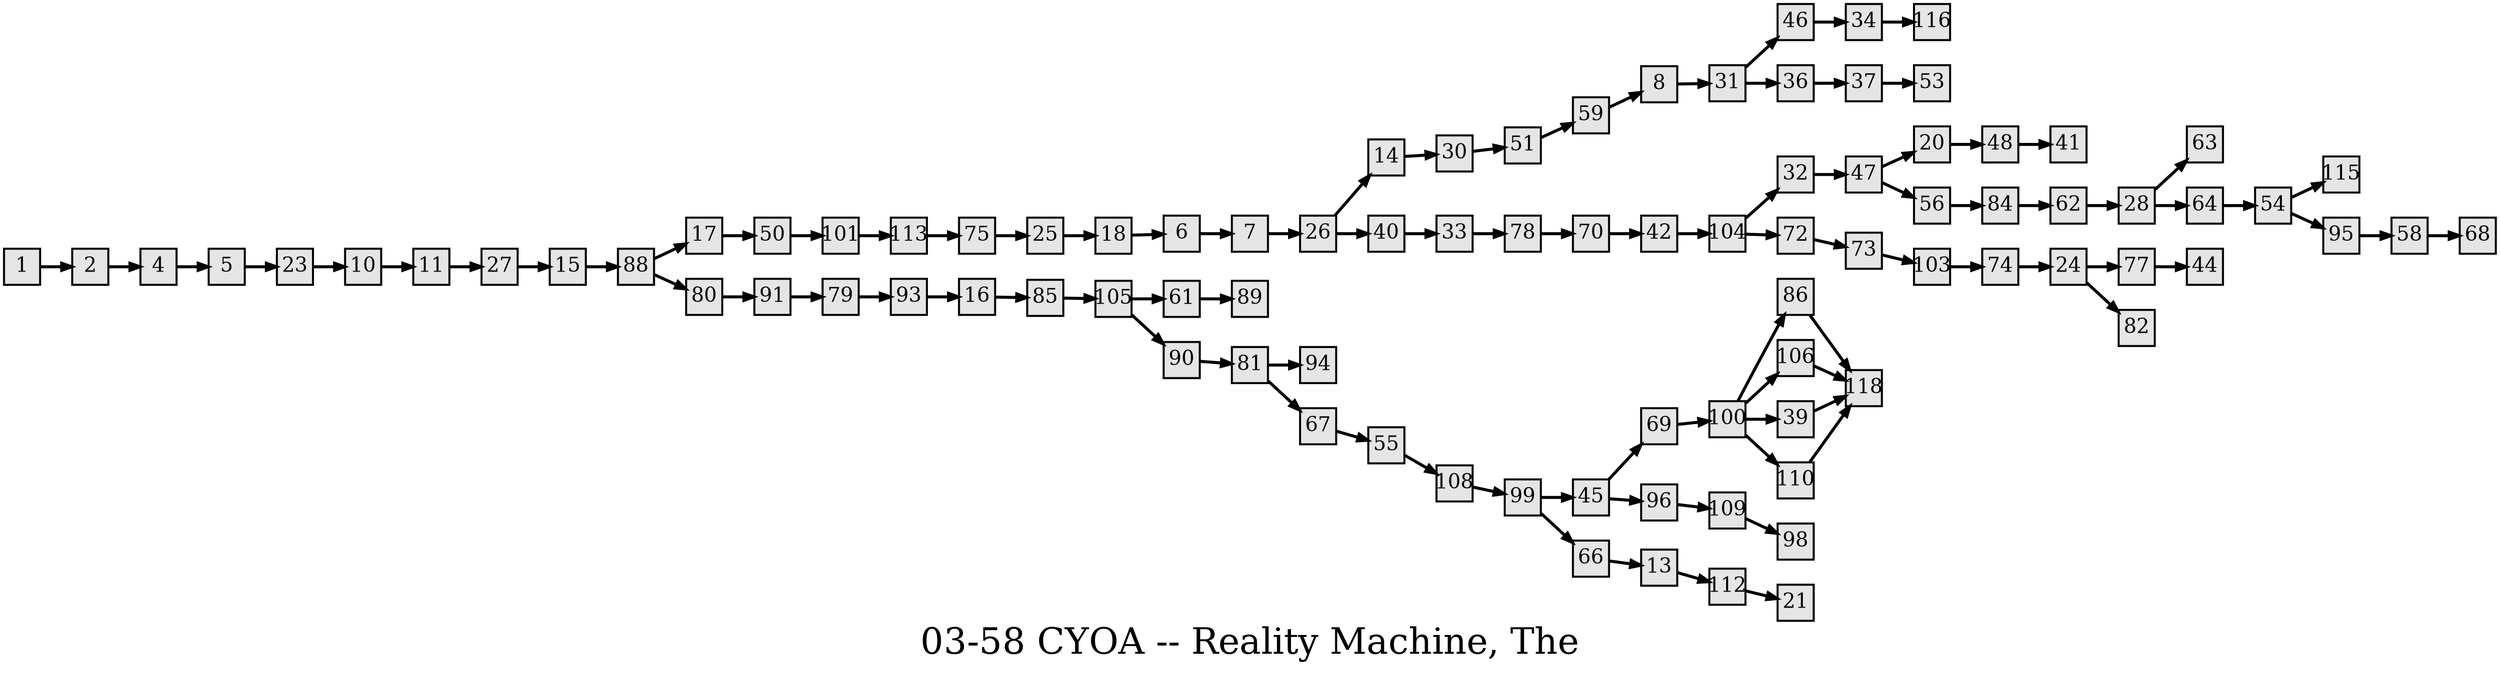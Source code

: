 digraph g{
  graph [ label="03-58 CYOA -- Reality Machine, The" rankdir=LR, ordering=out, fontsize=36, nodesep="0.35", ranksep="0.45"];
  node  [shape=rect, penwidth=2, fontsize=20, style=filled, fillcolor=grey90, margin="0,0", labelfloat=true, regular=true, fixedsize=true];
  edge  [labelfloat=true, penwidth=3, fontsize=12];

  1 -> 2;
  2 -> 4;
  4 -> 5;
  5 -> 23;
  6 -> 7;
  7 -> 26;
  8 -> 31;
  10 -> 11;
  11 -> 27;
  13 -> 112;
  14 -> 30;
  15 -> 88;
  16 -> 85;
  17 -> 50;
  18 -> 6;
  20 -> 48;
  23 -> 10;
  24 -> 77;
  24 -> 82;
  25 -> 18;
  26 -> 14;
  26 -> 40;
  27 -> 15;
  28 -> 63;
  28 -> 64;
  30 -> 51;
  31 -> 46;
  31 -> 36;
  32 -> 47;
  33 -> 78;
  34 -> 116;
  36 -> 37;
  37 -> 53;
  39 -> 118;
  40 -> 33;
  42 -> 104;
  45 -> 69;
  45 -> 96;
  46 -> 34;
  47 -> 20;
  47 -> 56;
  48 -> 41;
  50 -> 101;
  51 -> 59;
  54 -> 115;
  54 -> 95;
  55 -> 108;
  56 -> 84;
  58 -> 68;
  59 -> 8;
  61 -> 89;
  62 -> 28;
  64 -> 54;
  66 -> 13;
  67 -> 55;
  69 -> 100;
  70 -> 42;
  72 -> 73;
  73 -> 103;
  74 -> 24;
  75 -> 25;
  77 -> 44;
  78 -> 70;
  79 -> 93;
  80 -> 91;
  81 -> 94;
  81 -> 67;
  84 -> 62;
  85 -> 105;
  86 -> 118;
  88 -> 17;
  88 -> 80;
  90 -> 81;
  91 -> 79;
  93 -> 16;
  95 -> 58;
  96 -> 109;
  99 -> 45;
  99 -> 66;
  100 -> 86;
  100 -> 106;
  100 -> 39;
  100 -> 110;
  101 -> 113;
  103 -> 74;
  104 -> 32;
  104 -> 72;
  105 -> 61;
  105 -> 90;
  106 -> 118;
  108 -> 99;
  109 -> 98;
  110 -> 118;
  112 -> 21;
  113 -> 75;
}

